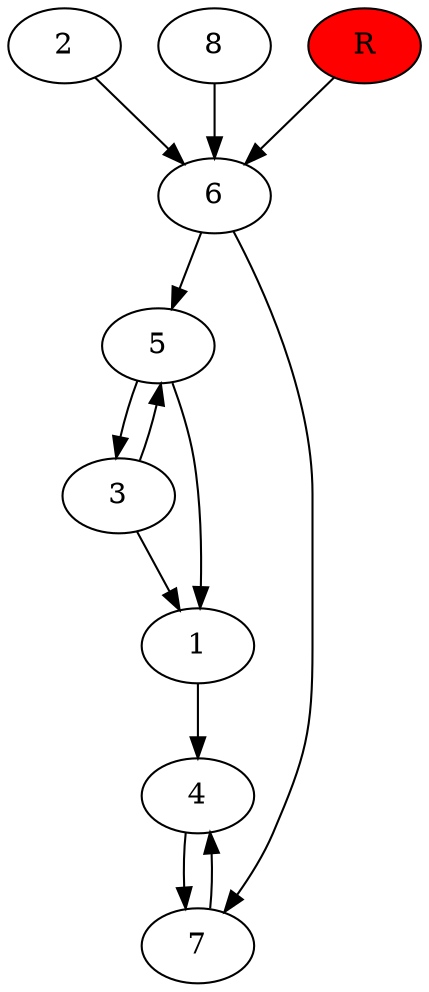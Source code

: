 digraph prb5321 {
	1
	2
	3
	4
	5
	6
	7
	8
	R [fillcolor="#ff0000" style=filled]
	1 -> 4
	2 -> 6
	3 -> 1
	3 -> 5
	4 -> 7
	5 -> 1
	5 -> 3
	6 -> 5
	6 -> 7
	7 -> 4
	8 -> 6
	R -> 6
}
